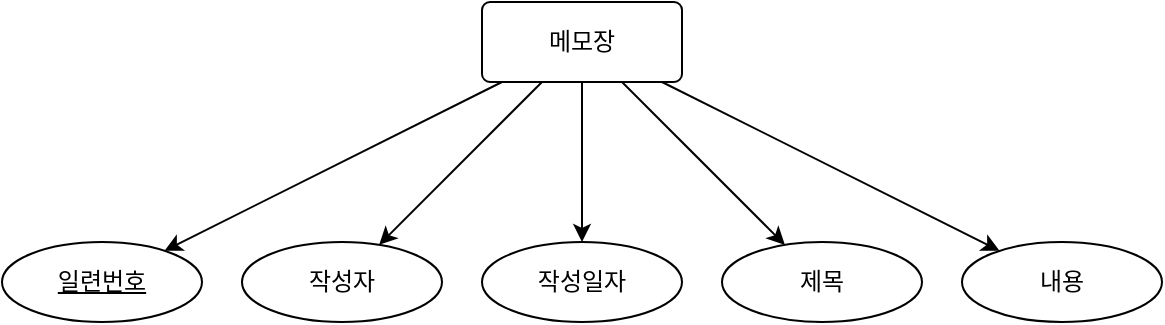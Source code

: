 <mxfile version="21.3.2" type="device">
  <diagram name="페이지-1" id="8XrqBQOJkclmV67PaYQB">
    <mxGraphModel dx="989" dy="482" grid="1" gridSize="10" guides="1" tooltips="1" connect="1" arrows="1" fold="1" page="1" pageScale="1" pageWidth="4681" pageHeight="3300" math="0" shadow="0">
      <root>
        <mxCell id="0" />
        <mxCell id="1" parent="0" />
        <mxCell id="tNg-ivel2QZQDLKzDrx9-7" style="rounded=0;orthogonalLoop=1;jettySize=auto;html=1;" edge="1" parent="1" source="tNg-ivel2QZQDLKzDrx9-1" target="tNg-ivel2QZQDLKzDrx9-2">
          <mxGeometry relative="1" as="geometry" />
        </mxCell>
        <mxCell id="tNg-ivel2QZQDLKzDrx9-8" style="edgeStyle=none;shape=connector;rounded=0;orthogonalLoop=1;jettySize=auto;html=1;labelBackgroundColor=default;strokeColor=default;fontFamily=Helvetica;fontSize=11;fontColor=default;endArrow=classic;" edge="1" parent="1" source="tNg-ivel2QZQDLKzDrx9-1" target="tNg-ivel2QZQDLKzDrx9-3">
          <mxGeometry relative="1" as="geometry" />
        </mxCell>
        <mxCell id="tNg-ivel2QZQDLKzDrx9-9" style="edgeStyle=none;shape=connector;rounded=0;orthogonalLoop=1;jettySize=auto;html=1;labelBackgroundColor=default;strokeColor=default;fontFamily=Helvetica;fontSize=11;fontColor=default;endArrow=classic;" edge="1" parent="1" source="tNg-ivel2QZQDLKzDrx9-1" target="tNg-ivel2QZQDLKzDrx9-4">
          <mxGeometry relative="1" as="geometry" />
        </mxCell>
        <mxCell id="tNg-ivel2QZQDLKzDrx9-10" style="edgeStyle=none;shape=connector;rounded=0;orthogonalLoop=1;jettySize=auto;html=1;labelBackgroundColor=default;strokeColor=default;fontFamily=Helvetica;fontSize=11;fontColor=default;endArrow=classic;" edge="1" parent="1" source="tNg-ivel2QZQDLKzDrx9-1" target="tNg-ivel2QZQDLKzDrx9-5">
          <mxGeometry relative="1" as="geometry" />
        </mxCell>
        <mxCell id="tNg-ivel2QZQDLKzDrx9-11" style="edgeStyle=none;shape=connector;rounded=0;orthogonalLoop=1;jettySize=auto;html=1;labelBackgroundColor=default;strokeColor=default;fontFamily=Helvetica;fontSize=11;fontColor=default;endArrow=classic;" edge="1" parent="1" source="tNg-ivel2QZQDLKzDrx9-1" target="tNg-ivel2QZQDLKzDrx9-6">
          <mxGeometry relative="1" as="geometry" />
        </mxCell>
        <mxCell id="tNg-ivel2QZQDLKzDrx9-1" value="메모장" style="rounded=1;arcSize=10;whiteSpace=wrap;html=1;align=center;" vertex="1" parent="1">
          <mxGeometry x="280" y="120" width="100" height="40" as="geometry" />
        </mxCell>
        <mxCell id="tNg-ivel2QZQDLKzDrx9-2" value="일련번호" style="ellipse;whiteSpace=wrap;html=1;align=center;fontStyle=4;" vertex="1" parent="1">
          <mxGeometry x="40" y="240" width="100" height="40" as="geometry" />
        </mxCell>
        <mxCell id="tNg-ivel2QZQDLKzDrx9-3" value="작성자" style="ellipse;whiteSpace=wrap;html=1;align=center;" vertex="1" parent="1">
          <mxGeometry x="160" y="240" width="100" height="40" as="geometry" />
        </mxCell>
        <mxCell id="tNg-ivel2QZQDLKzDrx9-4" value="작성일자" style="ellipse;whiteSpace=wrap;html=1;align=center;" vertex="1" parent="1">
          <mxGeometry x="280" y="240" width="100" height="40" as="geometry" />
        </mxCell>
        <mxCell id="tNg-ivel2QZQDLKzDrx9-5" value="제목" style="ellipse;whiteSpace=wrap;html=1;align=center;" vertex="1" parent="1">
          <mxGeometry x="400" y="240" width="100" height="40" as="geometry" />
        </mxCell>
        <mxCell id="tNg-ivel2QZQDLKzDrx9-6" value="내용" style="ellipse;whiteSpace=wrap;html=1;align=center;" vertex="1" parent="1">
          <mxGeometry x="520" y="240" width="100" height="40" as="geometry" />
        </mxCell>
      </root>
    </mxGraphModel>
  </diagram>
</mxfile>
